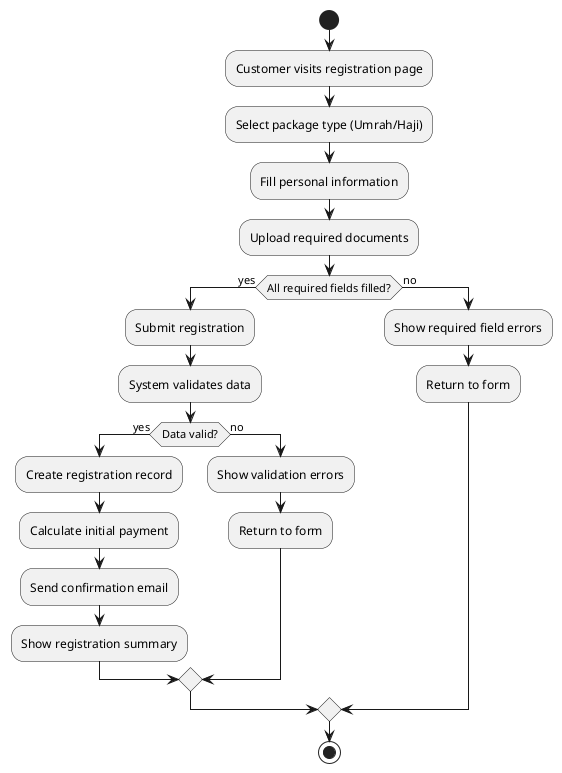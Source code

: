 @startuml Register for Umrah/Haji Activity

start
:Customer visits registration page;

:Select package type (Umrah/Haji);
:Fill personal information;
:Upload required documents;

if (All required fields filled?) then (yes)
  :Submit registration;
  :System validates data;
  
  if (Data valid?) then (yes)
    :Create registration record;
    :Calculate initial payment;
    :Send confirmation email;
    :Show registration summary;
  else (no)
    :Show validation errors;
    :Return to form;
  endif
else (no)
  :Show required field errors;
  :Return to form;
endif

stop

@enduml
